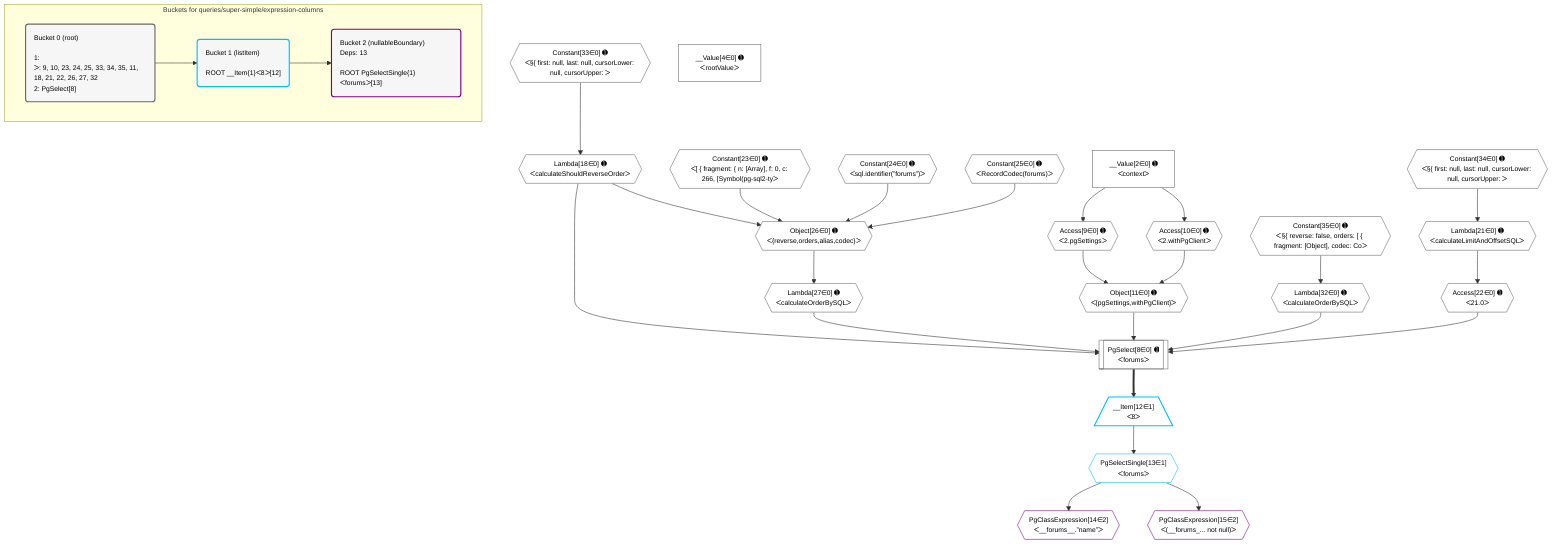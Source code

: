 %%{init: {'themeVariables': { 'fontSize': '12px'}}}%%
graph TD
    classDef path fill:#eee,stroke:#000,color:#000
    classDef plan fill:#fff,stroke-width:1px,color:#000
    classDef itemplan fill:#fff,stroke-width:2px,color:#000
    classDef unbatchedplan fill:#dff,stroke-width:1px,color:#000
    classDef sideeffectplan fill:#fcc,stroke-width:2px,color:#000
    classDef bucket fill:#f6f6f6,color:#000,stroke-width:2px,text-align:left


    %% plan dependencies
    PgSelect8[["PgSelect[8∈0] ➊<br />ᐸforumsᐳ"]]:::plan
    Object11{{"Object[11∈0] ➊<br />ᐸ{pgSettings,withPgClient}ᐳ"}}:::plan
    Lambda18{{"Lambda[18∈0] ➊<br />ᐸcalculateShouldReverseOrderᐳ"}}:::plan
    Access22{{"Access[22∈0] ➊<br />ᐸ21.0ᐳ"}}:::plan
    Lambda27{{"Lambda[27∈0] ➊<br />ᐸcalculateOrderBySQLᐳ"}}:::plan
    Lambda32{{"Lambda[32∈0] ➊<br />ᐸcalculateOrderBySQLᐳ"}}:::plan
    Object11 & Lambda18 & Access22 & Lambda27 & Lambda32 --> PgSelect8
    Object26{{"Object[26∈0] ➊<br />ᐸ{reverse,orders,alias,codec}ᐳ"}}:::plan
    Constant23{{"Constant[23∈0] ➊<br />ᐸ[ { fragment: { n: [Array], f: 0, c: 266, [Symbol(pg-sql2-tyᐳ"}}:::plan
    Constant24{{"Constant[24∈0] ➊<br />ᐸsql.identifier(”forums”)ᐳ"}}:::plan
    Constant25{{"Constant[25∈0] ➊<br />ᐸRecordCodec(forums)ᐳ"}}:::plan
    Lambda18 & Constant23 & Constant24 & Constant25 --> Object26
    Access9{{"Access[9∈0] ➊<br />ᐸ2.pgSettingsᐳ"}}:::plan
    Access10{{"Access[10∈0] ➊<br />ᐸ2.withPgClientᐳ"}}:::plan
    Access9 & Access10 --> Object11
    __Value2["__Value[2∈0] ➊<br />ᐸcontextᐳ"]:::plan
    __Value2 --> Access9
    __Value2 --> Access10
    Constant33{{"Constant[33∈0] ➊<br />ᐸ§{ first: null, last: null, cursorLower: null, cursorUpper: ᐳ"}}:::plan
    Constant33 --> Lambda18
    Lambda21{{"Lambda[21∈0] ➊<br />ᐸcalculateLimitAndOffsetSQLᐳ"}}:::plan
    Constant34{{"Constant[34∈0] ➊<br />ᐸ§{ first: null, last: null, cursorLower: null, cursorUpper: ᐳ"}}:::plan
    Constant34 --> Lambda21
    Lambda21 --> Access22
    Object26 --> Lambda27
    Constant35{{"Constant[35∈0] ➊<br />ᐸ§{ reverse: false, orders: [ { fragment: [Object], codec: Coᐳ"}}:::plan
    Constant35 --> Lambda32
    __Value4["__Value[4∈0] ➊<br />ᐸrootValueᐳ"]:::plan
    __Item12[/"__Item[12∈1]<br />ᐸ8ᐳ"\]:::itemplan
    PgSelect8 ==> __Item12
    PgSelectSingle13{{"PgSelectSingle[13∈1]<br />ᐸforumsᐳ"}}:::plan
    __Item12 --> PgSelectSingle13
    PgClassExpression14{{"PgClassExpression[14∈2]<br />ᐸ__forums__.”name”ᐳ"}}:::plan
    PgSelectSingle13 --> PgClassExpression14
    PgClassExpression15{{"PgClassExpression[15∈2]<br />ᐸ(__forums_... not null)ᐳ"}}:::plan
    PgSelectSingle13 --> PgClassExpression15

    %% define steps

    subgraph "Buckets for queries/super-simple/expression-columns"
    Bucket0("Bucket 0 (root)<br /><br />1: <br />ᐳ: 9, 10, 23, 24, 25, 33, 34, 35, 11, 18, 21, 22, 26, 27, 32<br />2: PgSelect[8]"):::bucket
    classDef bucket0 stroke:#696969
    class Bucket0,__Value2,__Value4,PgSelect8,Access9,Access10,Object11,Lambda18,Lambda21,Access22,Constant23,Constant24,Constant25,Object26,Lambda27,Lambda32,Constant33,Constant34,Constant35 bucket0
    Bucket1("Bucket 1 (listItem)<br /><br />ROOT __Item{1}ᐸ8ᐳ[12]"):::bucket
    classDef bucket1 stroke:#00bfff
    class Bucket1,__Item12,PgSelectSingle13 bucket1
    Bucket2("Bucket 2 (nullableBoundary)<br />Deps: 13<br /><br />ROOT PgSelectSingle{1}ᐸforumsᐳ[13]"):::bucket
    classDef bucket2 stroke:#7f007f
    class Bucket2,PgClassExpression14,PgClassExpression15 bucket2
    Bucket0 --> Bucket1
    Bucket1 --> Bucket2
    end